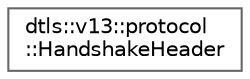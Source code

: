 digraph "Graphical Class Hierarchy"
{
 // LATEX_PDF_SIZE
  bgcolor="transparent";
  edge [fontname=Helvetica,fontsize=10,labelfontname=Helvetica,labelfontsize=10];
  node [fontname=Helvetica,fontsize=10,shape=box,height=0.2,width=0.4];
  rankdir="LR";
  Node0 [id="Node000000",label="dtls::v13::protocol\l::HandshakeHeader",height=0.2,width=0.4,color="grey40", fillcolor="white", style="filled",URL="$structdtls_1_1v13_1_1protocol_1_1HandshakeHeader.html",tooltip=" "];
}
